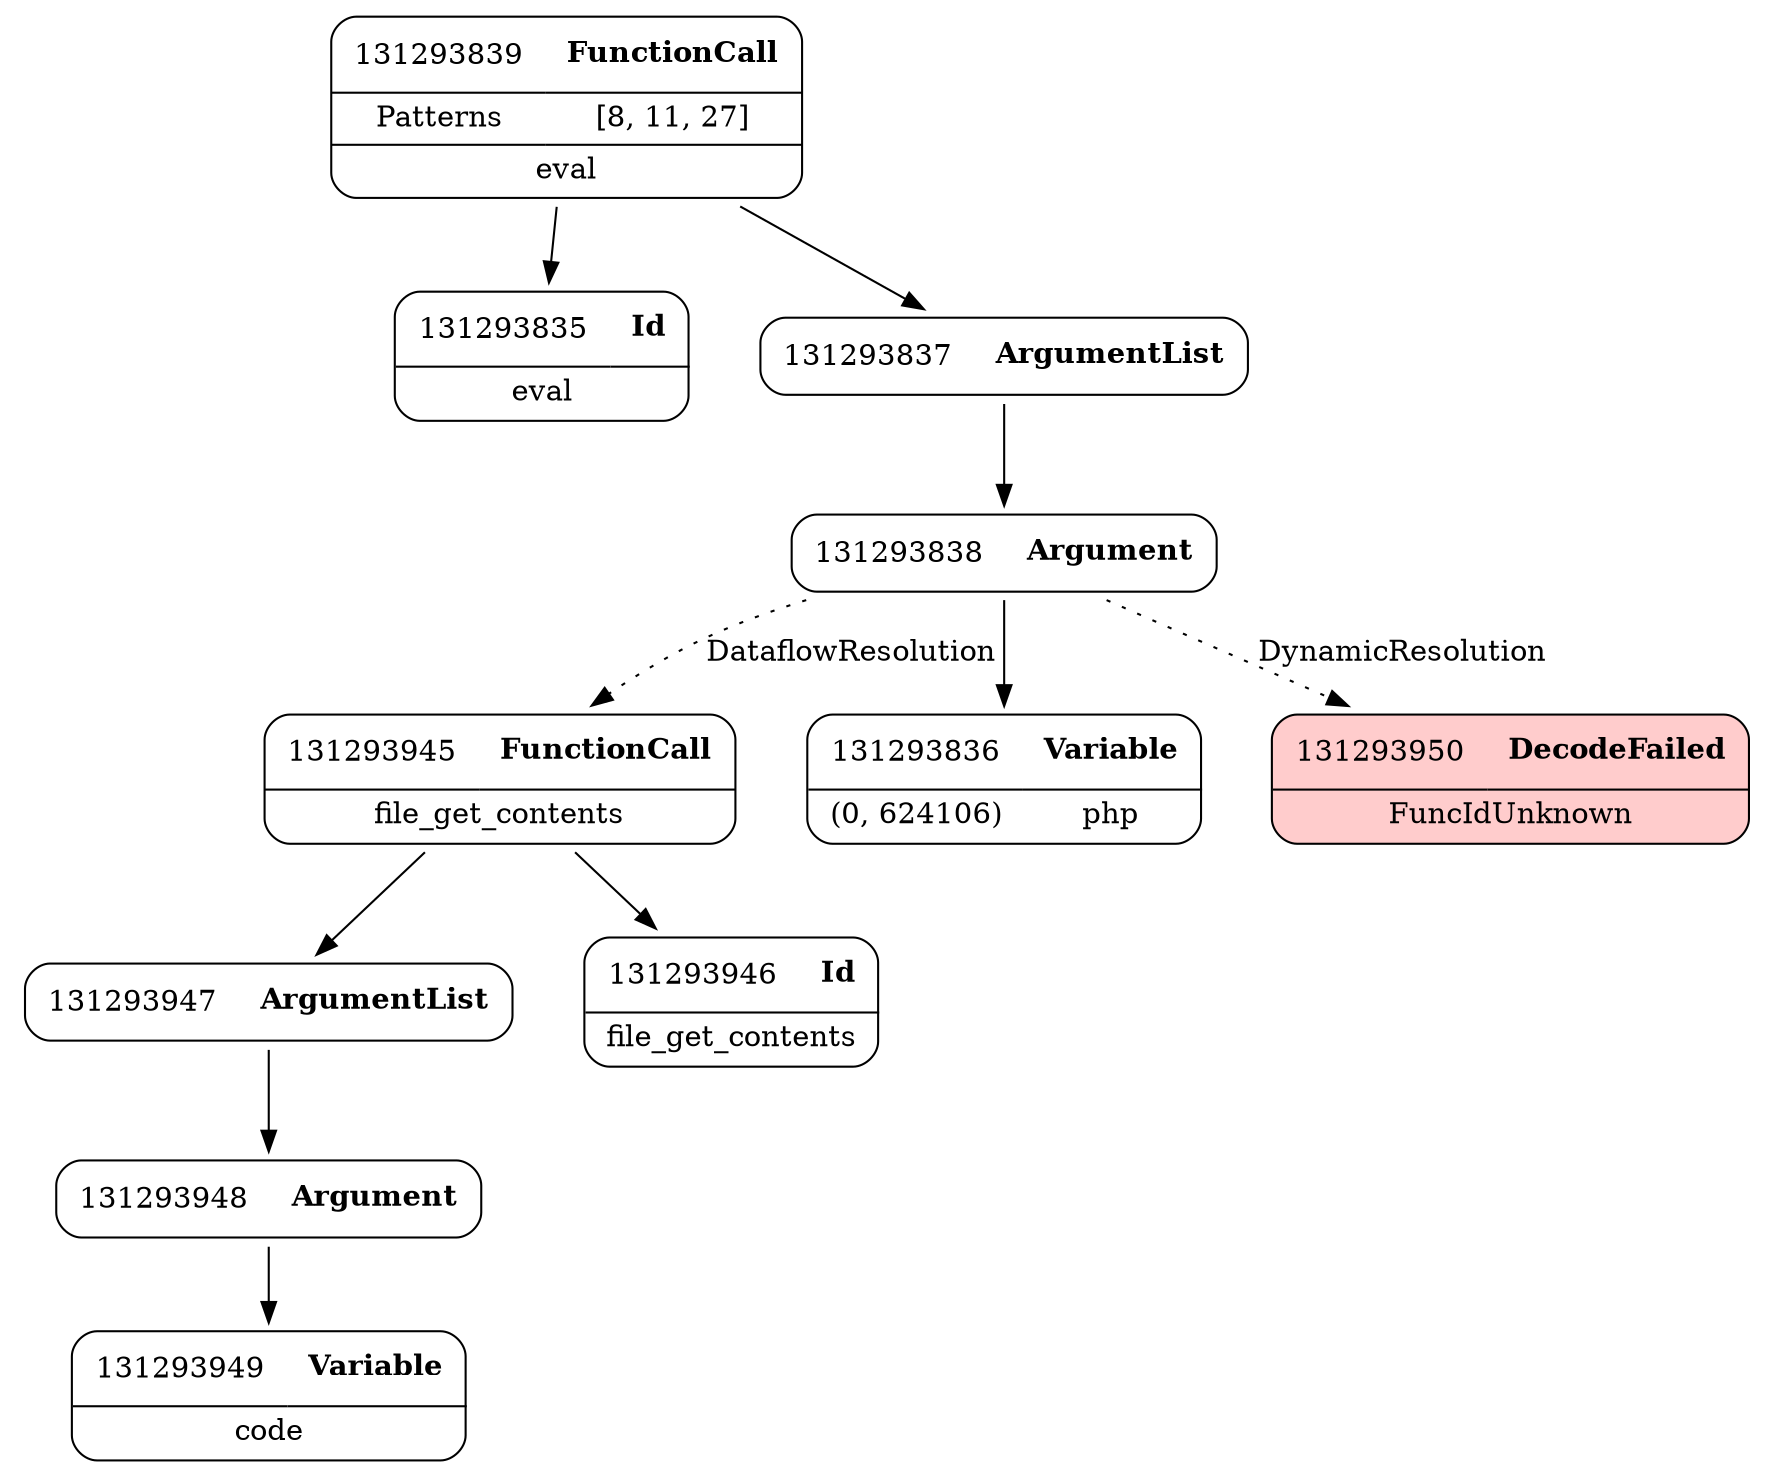 digraph ast {
node [shape=none];
131293835 [label=<<TABLE border='1' cellspacing='0' cellpadding='10' style='rounded' ><TR><TD border='0'>131293835</TD><TD border='0'><B>Id</B></TD></TR><HR/><TR><TD border='0' cellpadding='5' colspan='2'>eval</TD></TR></TABLE>>];
131293947 [label=<<TABLE border='1' cellspacing='0' cellpadding='10' style='rounded' ><TR><TD border='0'>131293947</TD><TD border='0'><B>ArgumentList</B></TD></TR></TABLE>>];
131293947 -> 131293948 [weight=2];
131293946 [label=<<TABLE border='1' cellspacing='0' cellpadding='10' style='rounded' ><TR><TD border='0'>131293946</TD><TD border='0'><B>Id</B></TD></TR><HR/><TR><TD border='0' cellpadding='5' colspan='2'>file_get_contents</TD></TR></TABLE>>];
131293945 [label=<<TABLE border='1' cellspacing='0' cellpadding='10' style='rounded' ><TR><TD border='0'>131293945</TD><TD border='0'><B>FunctionCall</B></TD></TR><HR/><TR><TD border='0' cellpadding='5' colspan='2'>file_get_contents</TD></TR></TABLE>>];
131293945 -> 131293946 [weight=2];
131293945 -> 131293947 [weight=2];
131293839 [label=<<TABLE border='1' cellspacing='0' cellpadding='10' style='rounded' ><TR><TD border='0'>131293839</TD><TD border='0'><B>FunctionCall</B></TD></TR><HR/><TR><TD border='0' cellpadding='5'>Patterns</TD><TD border='0' cellpadding='5'>[8, 11, 27]</TD></TR><HR/><TR><TD border='0' cellpadding='5' colspan='2'>eval</TD></TR></TABLE>>];
131293839 -> 131293835 [weight=2];
131293839 -> 131293837 [weight=2];
131293838 [label=<<TABLE border='1' cellspacing='0' cellpadding='10' style='rounded' ><TR><TD border='0'>131293838</TD><TD border='0'><B>Argument</B></TD></TR></TABLE>>];
131293838 -> 131293836 [weight=2];
131293838 -> 131293950 [style=dotted,label=DynamicResolution];
131293838 -> 131293945 [style=dotted,label=DataflowResolution];
131293950 [label=<<TABLE border='1' cellspacing='0' cellpadding='10' style='rounded' bgcolor='#FFCCCC' ><TR><TD border='0'>131293950</TD><TD border='0'><B>DecodeFailed</B></TD></TR><HR/><TR><TD border='0' cellpadding='5' colspan='2'>FuncIdUnknown</TD></TR></TABLE>>];
131293837 [label=<<TABLE border='1' cellspacing='0' cellpadding='10' style='rounded' ><TR><TD border='0'>131293837</TD><TD border='0'><B>ArgumentList</B></TD></TR></TABLE>>];
131293837 -> 131293838 [weight=2];
131293949 [label=<<TABLE border='1' cellspacing='0' cellpadding='10' style='rounded' ><TR><TD border='0'>131293949</TD><TD border='0'><B>Variable</B></TD></TR><HR/><TR><TD border='0' cellpadding='5' colspan='2'>code</TD></TR></TABLE>>];
131293836 [label=<<TABLE border='1' cellspacing='0' cellpadding='10' style='rounded' ><TR><TD border='0'>131293836</TD><TD border='0'><B>Variable</B></TD></TR><HR/><TR><TD border='0' cellpadding='5'>(0, 624106)</TD><TD border='0' cellpadding='5'>php</TD></TR></TABLE>>];
131293948 [label=<<TABLE border='1' cellspacing='0' cellpadding='10' style='rounded' ><TR><TD border='0'>131293948</TD><TD border='0'><B>Argument</B></TD></TR></TABLE>>];
131293948 -> 131293949 [weight=2];
}
